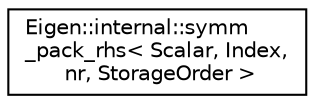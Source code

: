 digraph "Graphical Class Hierarchy"
{
  edge [fontname="Helvetica",fontsize="10",labelfontname="Helvetica",labelfontsize="10"];
  node [fontname="Helvetica",fontsize="10",shape=record];
  rankdir="LR";
  Node1 [label="Eigen::internal::symm\l_pack_rhs\< Scalar, Index,\l nr, StorageOrder \>",height=0.2,width=0.4,color="black", fillcolor="white", style="filled",URL="$struct_eigen_1_1internal_1_1symm__pack__rhs.html"];
}
